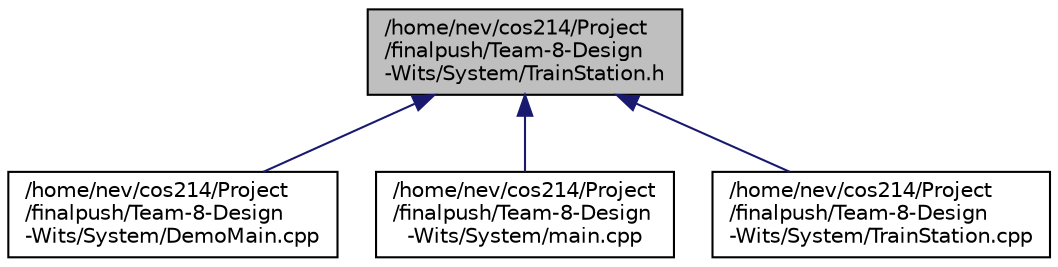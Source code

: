 digraph "/home/nev/cos214/Project/finalpush/Team-8-Design-Wits/System/TrainStation.h"
{
 // LATEX_PDF_SIZE
  edge [fontname="Helvetica",fontsize="10",labelfontname="Helvetica",labelfontsize="10"];
  node [fontname="Helvetica",fontsize="10",shape=record];
  Node1 [label="/home/nev/cos214/Project\l/finalpush/Team-8-Design\l-Wits/System/TrainStation.h",height=0.2,width=0.4,color="black", fillcolor="grey75", style="filled", fontcolor="black",tooltip="This file declares the TrainStation class."];
  Node1 -> Node2 [dir="back",color="midnightblue",fontsize="10",style="solid",fontname="Helvetica"];
  Node2 [label="/home/nev/cos214/Project\l/finalpush/Team-8-Design\l-Wits/System/DemoMain.cpp",height=0.2,width=0.4,color="black", fillcolor="white", style="filled",URL="$DemoMain_8cpp.html",tooltip="Unit Testing for the TravelManager class."];
  Node1 -> Node3 [dir="back",color="midnightblue",fontsize="10",style="solid",fontname="Helvetica"];
  Node3 [label="/home/nev/cos214/Project\l/finalpush/Team-8-Design\l-Wits/System/main.cpp",height=0.2,width=0.4,color="black", fillcolor="white", style="filled",URL="$main_8cpp.html",tooltip="Interactive City Builder Simulation."];
  Node1 -> Node4 [dir="back",color="midnightblue",fontsize="10",style="solid",fontname="Helvetica"];
  Node4 [label="/home/nev/cos214/Project\l/finalpush/Team-8-Design\l-Wits/System/TrainStation.cpp",height=0.2,width=0.4,color="black", fillcolor="white", style="filled",URL="$TrainStation_8cpp.html",tooltip="This file implements the TrainStation class."];
}

